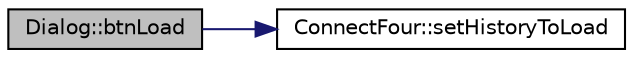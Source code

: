 digraph "Dialog::btnLoad"
{
  edge [fontname="Helvetica",fontsize="10",labelfontname="Helvetica",labelfontsize="10"];
  node [fontname="Helvetica",fontsize="10",shape=record];
  rankdir="LR";
  Node1 [label="Dialog::btnLoad",height=0.2,width=0.4,color="black", fillcolor="grey75", style="filled" fontcolor="black"];
  Node1 -> Node2 [color="midnightblue",fontsize="10",style="solid",fontname="Helvetica"];
  Node2 [label="ConnectFour::setHistoryToLoad",height=0.2,width=0.4,color="black", fillcolor="white", style="filled",URL="$class_connect_four.html#ab31edf162a4035383b8034f2c65d65b5",tooltip="Bereitet das Laden eines Spielverlaufs vor. "];
}
